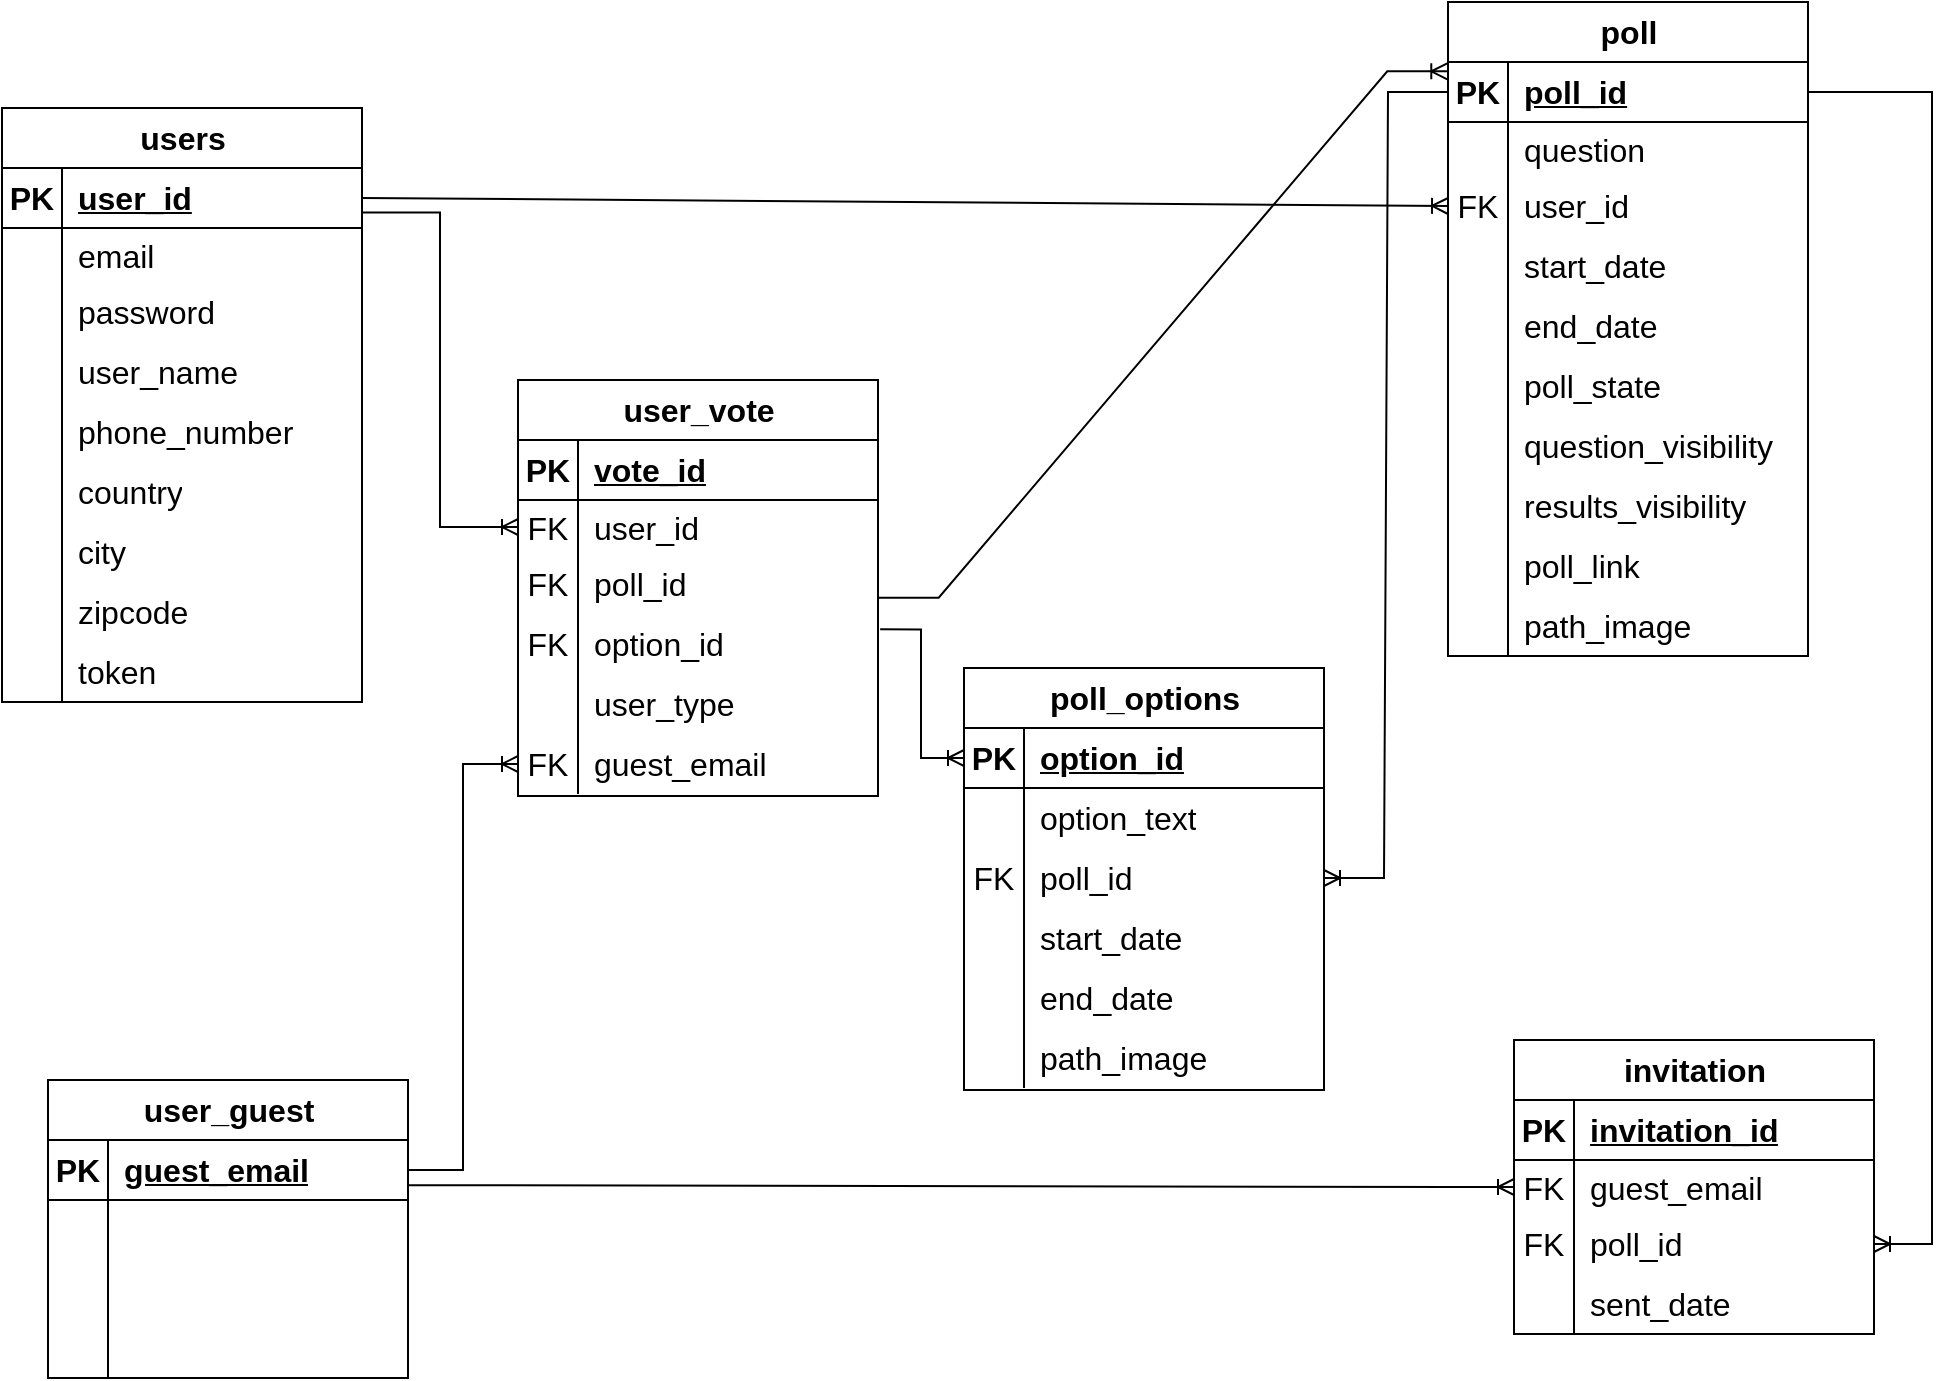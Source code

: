 <mxfile version="22.1.21" type="device">
  <diagram name="Pàgina-1" id="fmQEZchZk26lPYb0_kES">
    <mxGraphModel dx="936" dy="1348" grid="0" gridSize="10" guides="1" tooltips="1" connect="1" arrows="1" fold="1" page="0" pageScale="1" pageWidth="827" pageHeight="1169" math="0" shadow="0">
      <root>
        <mxCell id="0" />
        <mxCell id="1" parent="0" />
        <mxCell id="aVqWZDg22JpDwOADwvl0-1" value="users" style="shape=table;startSize=30;container=1;collapsible=1;childLayout=tableLayout;fixedRows=1;rowLines=0;fontStyle=1;align=center;resizeLast=1;html=1;fontSize=16;" parent="1" vertex="1">
          <mxGeometry x="90" y="-165" width="180" height="297" as="geometry" />
        </mxCell>
        <mxCell id="aVqWZDg22JpDwOADwvl0-2" value="" style="shape=tableRow;horizontal=0;startSize=0;swimlaneHead=0;swimlaneBody=0;fillColor=none;collapsible=0;dropTarget=0;points=[[0,0.5],[1,0.5]];portConstraint=eastwest;top=0;left=0;right=0;bottom=1;fontSize=16;" parent="aVqWZDg22JpDwOADwvl0-1" vertex="1">
          <mxGeometry y="30" width="180" height="30" as="geometry" />
        </mxCell>
        <mxCell id="aVqWZDg22JpDwOADwvl0-3" value="PK" style="shape=partialRectangle;connectable=0;fillColor=none;top=0;left=0;bottom=0;right=0;fontStyle=1;overflow=hidden;whiteSpace=wrap;html=1;fontSize=16;" parent="aVqWZDg22JpDwOADwvl0-2" vertex="1">
          <mxGeometry width="30" height="30" as="geometry">
            <mxRectangle width="30" height="30" as="alternateBounds" />
          </mxGeometry>
        </mxCell>
        <mxCell id="aVqWZDg22JpDwOADwvl0-4" value="user_id" style="shape=partialRectangle;connectable=0;fillColor=none;top=0;left=0;bottom=0;right=0;align=left;spacingLeft=6;fontStyle=5;overflow=hidden;whiteSpace=wrap;html=1;fontSize=16;" parent="aVqWZDg22JpDwOADwvl0-2" vertex="1">
          <mxGeometry x="30" width="150" height="30" as="geometry">
            <mxRectangle width="150" height="30" as="alternateBounds" />
          </mxGeometry>
        </mxCell>
        <mxCell id="aVqWZDg22JpDwOADwvl0-5" value="" style="shape=tableRow;horizontal=0;startSize=0;swimlaneHead=0;swimlaneBody=0;fillColor=none;collapsible=0;dropTarget=0;points=[[0,0.5],[1,0.5]];portConstraint=eastwest;top=0;left=0;right=0;bottom=0;fontSize=16;" parent="aVqWZDg22JpDwOADwvl0-1" vertex="1">
          <mxGeometry y="60" width="180" height="27" as="geometry" />
        </mxCell>
        <mxCell id="aVqWZDg22JpDwOADwvl0-6" value="" style="shape=partialRectangle;connectable=0;fillColor=none;top=0;left=0;bottom=0;right=0;editable=1;overflow=hidden;whiteSpace=wrap;html=1;fontSize=16;" parent="aVqWZDg22JpDwOADwvl0-5" vertex="1">
          <mxGeometry width="30" height="27" as="geometry">
            <mxRectangle width="30" height="27" as="alternateBounds" />
          </mxGeometry>
        </mxCell>
        <mxCell id="aVqWZDg22JpDwOADwvl0-7" value="email" style="shape=partialRectangle;connectable=0;fillColor=none;top=0;left=0;bottom=0;right=0;align=left;spacingLeft=6;overflow=hidden;whiteSpace=wrap;html=1;fontSize=16;" parent="aVqWZDg22JpDwOADwvl0-5" vertex="1">
          <mxGeometry x="30" width="150" height="27" as="geometry">
            <mxRectangle width="150" height="27" as="alternateBounds" />
          </mxGeometry>
        </mxCell>
        <mxCell id="aVqWZDg22JpDwOADwvl0-8" value="" style="shape=tableRow;horizontal=0;startSize=0;swimlaneHead=0;swimlaneBody=0;fillColor=none;collapsible=0;dropTarget=0;points=[[0,0.5],[1,0.5]];portConstraint=eastwest;top=0;left=0;right=0;bottom=0;fontSize=16;" parent="aVqWZDg22JpDwOADwvl0-1" vertex="1">
          <mxGeometry y="87" width="180" height="30" as="geometry" />
        </mxCell>
        <mxCell id="aVqWZDg22JpDwOADwvl0-9" value="" style="shape=partialRectangle;connectable=0;fillColor=none;top=0;left=0;bottom=0;right=0;editable=1;overflow=hidden;whiteSpace=wrap;html=1;fontSize=16;" parent="aVqWZDg22JpDwOADwvl0-8" vertex="1">
          <mxGeometry width="30" height="30" as="geometry">
            <mxRectangle width="30" height="30" as="alternateBounds" />
          </mxGeometry>
        </mxCell>
        <mxCell id="aVqWZDg22JpDwOADwvl0-10" value="password" style="shape=partialRectangle;connectable=0;fillColor=none;top=0;left=0;bottom=0;right=0;align=left;spacingLeft=6;overflow=hidden;whiteSpace=wrap;html=1;fontSize=16;" parent="aVqWZDg22JpDwOADwvl0-8" vertex="1">
          <mxGeometry x="30" width="150" height="30" as="geometry">
            <mxRectangle width="150" height="30" as="alternateBounds" />
          </mxGeometry>
        </mxCell>
        <mxCell id="aVqWZDg22JpDwOADwvl0-11" value="" style="shape=tableRow;horizontal=0;startSize=0;swimlaneHead=0;swimlaneBody=0;fillColor=none;collapsible=0;dropTarget=0;points=[[0,0.5],[1,0.5]];portConstraint=eastwest;top=0;left=0;right=0;bottom=0;fontSize=16;" parent="aVqWZDg22JpDwOADwvl0-1" vertex="1">
          <mxGeometry y="117" width="180" height="30" as="geometry" />
        </mxCell>
        <mxCell id="aVqWZDg22JpDwOADwvl0-12" value="" style="shape=partialRectangle;connectable=0;fillColor=none;top=0;left=0;bottom=0;right=0;editable=1;overflow=hidden;whiteSpace=wrap;html=1;fontSize=16;" parent="aVqWZDg22JpDwOADwvl0-11" vertex="1">
          <mxGeometry width="30" height="30" as="geometry">
            <mxRectangle width="30" height="30" as="alternateBounds" />
          </mxGeometry>
        </mxCell>
        <mxCell id="aVqWZDg22JpDwOADwvl0-13" value="user_name" style="shape=partialRectangle;connectable=0;fillColor=none;top=0;left=0;bottom=0;right=0;align=left;spacingLeft=6;overflow=hidden;whiteSpace=wrap;html=1;fontSize=16;" parent="aVqWZDg22JpDwOADwvl0-11" vertex="1">
          <mxGeometry x="30" width="150" height="30" as="geometry">
            <mxRectangle width="150" height="30" as="alternateBounds" />
          </mxGeometry>
        </mxCell>
        <mxCell id="1NCsNb9Ew9h6iSTO10cG-32" value="" style="shape=tableRow;horizontal=0;startSize=0;swimlaneHead=0;swimlaneBody=0;fillColor=none;collapsible=0;dropTarget=0;points=[[0,0.5],[1,0.5]];portConstraint=eastwest;top=0;left=0;right=0;bottom=0;fontSize=16;" vertex="1" parent="aVqWZDg22JpDwOADwvl0-1">
          <mxGeometry y="147" width="180" height="30" as="geometry" />
        </mxCell>
        <mxCell id="1NCsNb9Ew9h6iSTO10cG-33" value="" style="shape=partialRectangle;connectable=0;fillColor=none;top=0;left=0;bottom=0;right=0;editable=1;overflow=hidden;whiteSpace=wrap;html=1;fontSize=16;" vertex="1" parent="1NCsNb9Ew9h6iSTO10cG-32">
          <mxGeometry width="30" height="30" as="geometry">
            <mxRectangle width="30" height="30" as="alternateBounds" />
          </mxGeometry>
        </mxCell>
        <mxCell id="1NCsNb9Ew9h6iSTO10cG-34" value="phone_number" style="shape=partialRectangle;connectable=0;fillColor=none;top=0;left=0;bottom=0;right=0;align=left;spacingLeft=6;overflow=hidden;whiteSpace=wrap;html=1;fontSize=16;" vertex="1" parent="1NCsNb9Ew9h6iSTO10cG-32">
          <mxGeometry x="30" width="150" height="30" as="geometry">
            <mxRectangle width="150" height="30" as="alternateBounds" />
          </mxGeometry>
        </mxCell>
        <mxCell id="1NCsNb9Ew9h6iSTO10cG-35" value="" style="shape=tableRow;horizontal=0;startSize=0;swimlaneHead=0;swimlaneBody=0;fillColor=none;collapsible=0;dropTarget=0;points=[[0,0.5],[1,0.5]];portConstraint=eastwest;top=0;left=0;right=0;bottom=0;fontSize=16;" vertex="1" parent="aVqWZDg22JpDwOADwvl0-1">
          <mxGeometry y="177" width="180" height="30" as="geometry" />
        </mxCell>
        <mxCell id="1NCsNb9Ew9h6iSTO10cG-36" value="" style="shape=partialRectangle;connectable=0;fillColor=none;top=0;left=0;bottom=0;right=0;editable=1;overflow=hidden;whiteSpace=wrap;html=1;fontSize=16;" vertex="1" parent="1NCsNb9Ew9h6iSTO10cG-35">
          <mxGeometry width="30" height="30" as="geometry">
            <mxRectangle width="30" height="30" as="alternateBounds" />
          </mxGeometry>
        </mxCell>
        <mxCell id="1NCsNb9Ew9h6iSTO10cG-37" value="country" style="shape=partialRectangle;connectable=0;fillColor=none;top=0;left=0;bottom=0;right=0;align=left;spacingLeft=6;overflow=hidden;whiteSpace=wrap;html=1;fontSize=16;" vertex="1" parent="1NCsNb9Ew9h6iSTO10cG-35">
          <mxGeometry x="30" width="150" height="30" as="geometry">
            <mxRectangle width="150" height="30" as="alternateBounds" />
          </mxGeometry>
        </mxCell>
        <mxCell id="1NCsNb9Ew9h6iSTO10cG-38" value="" style="shape=tableRow;horizontal=0;startSize=0;swimlaneHead=0;swimlaneBody=0;fillColor=none;collapsible=0;dropTarget=0;points=[[0,0.5],[1,0.5]];portConstraint=eastwest;top=0;left=0;right=0;bottom=0;fontSize=16;" vertex="1" parent="aVqWZDg22JpDwOADwvl0-1">
          <mxGeometry y="207" width="180" height="30" as="geometry" />
        </mxCell>
        <mxCell id="1NCsNb9Ew9h6iSTO10cG-39" value="" style="shape=partialRectangle;connectable=0;fillColor=none;top=0;left=0;bottom=0;right=0;editable=1;overflow=hidden;whiteSpace=wrap;html=1;fontSize=16;" vertex="1" parent="1NCsNb9Ew9h6iSTO10cG-38">
          <mxGeometry width="30" height="30" as="geometry">
            <mxRectangle width="30" height="30" as="alternateBounds" />
          </mxGeometry>
        </mxCell>
        <mxCell id="1NCsNb9Ew9h6iSTO10cG-40" value="city" style="shape=partialRectangle;connectable=0;fillColor=none;top=0;left=0;bottom=0;right=0;align=left;spacingLeft=6;overflow=hidden;whiteSpace=wrap;html=1;fontSize=16;" vertex="1" parent="1NCsNb9Ew9h6iSTO10cG-38">
          <mxGeometry x="30" width="150" height="30" as="geometry">
            <mxRectangle width="150" height="30" as="alternateBounds" />
          </mxGeometry>
        </mxCell>
        <mxCell id="1NCsNb9Ew9h6iSTO10cG-41" value="" style="shape=tableRow;horizontal=0;startSize=0;swimlaneHead=0;swimlaneBody=0;fillColor=none;collapsible=0;dropTarget=0;points=[[0,0.5],[1,0.5]];portConstraint=eastwest;top=0;left=0;right=0;bottom=0;fontSize=16;" vertex="1" parent="aVqWZDg22JpDwOADwvl0-1">
          <mxGeometry y="237" width="180" height="30" as="geometry" />
        </mxCell>
        <mxCell id="1NCsNb9Ew9h6iSTO10cG-42" value="" style="shape=partialRectangle;connectable=0;fillColor=none;top=0;left=0;bottom=0;right=0;editable=1;overflow=hidden;whiteSpace=wrap;html=1;fontSize=16;" vertex="1" parent="1NCsNb9Ew9h6iSTO10cG-41">
          <mxGeometry width="30" height="30" as="geometry">
            <mxRectangle width="30" height="30" as="alternateBounds" />
          </mxGeometry>
        </mxCell>
        <mxCell id="1NCsNb9Ew9h6iSTO10cG-43" value="zipcode" style="shape=partialRectangle;connectable=0;fillColor=none;top=0;left=0;bottom=0;right=0;align=left;spacingLeft=6;overflow=hidden;whiteSpace=wrap;html=1;fontSize=16;" vertex="1" parent="1NCsNb9Ew9h6iSTO10cG-41">
          <mxGeometry x="30" width="150" height="30" as="geometry">
            <mxRectangle width="150" height="30" as="alternateBounds" />
          </mxGeometry>
        </mxCell>
        <mxCell id="1NCsNb9Ew9h6iSTO10cG-44" value="" style="shape=tableRow;horizontal=0;startSize=0;swimlaneHead=0;swimlaneBody=0;fillColor=none;collapsible=0;dropTarget=0;points=[[0,0.5],[1,0.5]];portConstraint=eastwest;top=0;left=0;right=0;bottom=0;fontSize=16;" vertex="1" parent="aVqWZDg22JpDwOADwvl0-1">
          <mxGeometry y="267" width="180" height="30" as="geometry" />
        </mxCell>
        <mxCell id="1NCsNb9Ew9h6iSTO10cG-45" value="" style="shape=partialRectangle;connectable=0;fillColor=none;top=0;left=0;bottom=0;right=0;editable=1;overflow=hidden;whiteSpace=wrap;html=1;fontSize=16;" vertex="1" parent="1NCsNb9Ew9h6iSTO10cG-44">
          <mxGeometry width="30" height="30" as="geometry">
            <mxRectangle width="30" height="30" as="alternateBounds" />
          </mxGeometry>
        </mxCell>
        <mxCell id="1NCsNb9Ew9h6iSTO10cG-46" value="token" style="shape=partialRectangle;connectable=0;fillColor=none;top=0;left=0;bottom=0;right=0;align=left;spacingLeft=6;overflow=hidden;whiteSpace=wrap;html=1;fontSize=16;" vertex="1" parent="1NCsNb9Ew9h6iSTO10cG-44">
          <mxGeometry x="30" width="150" height="30" as="geometry">
            <mxRectangle width="150" height="30" as="alternateBounds" />
          </mxGeometry>
        </mxCell>
        <mxCell id="aVqWZDg22JpDwOADwvl0-21" value="poll" style="shape=table;startSize=30;container=1;collapsible=1;childLayout=tableLayout;fixedRows=1;rowLines=0;fontStyle=1;align=center;resizeLast=1;html=1;fontSize=16;" parent="1" vertex="1">
          <mxGeometry x="813" y="-218" width="180" height="327" as="geometry" />
        </mxCell>
        <mxCell id="aVqWZDg22JpDwOADwvl0-22" value="" style="shape=tableRow;horizontal=0;startSize=0;swimlaneHead=0;swimlaneBody=0;fillColor=none;collapsible=0;dropTarget=0;points=[[0,0.5],[1,0.5]];portConstraint=eastwest;top=0;left=0;right=0;bottom=1;fontSize=16;" parent="aVqWZDg22JpDwOADwvl0-21" vertex="1">
          <mxGeometry y="30" width="180" height="30" as="geometry" />
        </mxCell>
        <mxCell id="aVqWZDg22JpDwOADwvl0-23" value="PK" style="shape=partialRectangle;connectable=0;fillColor=none;top=0;left=0;bottom=0;right=0;fontStyle=1;overflow=hidden;whiteSpace=wrap;html=1;fontSize=16;" parent="aVqWZDg22JpDwOADwvl0-22" vertex="1">
          <mxGeometry width="30" height="30" as="geometry">
            <mxRectangle width="30" height="30" as="alternateBounds" />
          </mxGeometry>
        </mxCell>
        <mxCell id="aVqWZDg22JpDwOADwvl0-24" value="poll_id" style="shape=partialRectangle;connectable=0;fillColor=none;top=0;left=0;bottom=0;right=0;align=left;spacingLeft=6;fontStyle=5;overflow=hidden;whiteSpace=wrap;html=1;fontSize=16;" parent="aVqWZDg22JpDwOADwvl0-22" vertex="1">
          <mxGeometry x="30" width="150" height="30" as="geometry">
            <mxRectangle width="150" height="30" as="alternateBounds" />
          </mxGeometry>
        </mxCell>
        <mxCell id="aVqWZDg22JpDwOADwvl0-25" value="" style="shape=tableRow;horizontal=0;startSize=0;swimlaneHead=0;swimlaneBody=0;fillColor=none;collapsible=0;dropTarget=0;points=[[0,0.5],[1,0.5]];portConstraint=eastwest;top=0;left=0;right=0;bottom=0;fontSize=16;" parent="aVqWZDg22JpDwOADwvl0-21" vertex="1">
          <mxGeometry y="60" width="180" height="27" as="geometry" />
        </mxCell>
        <mxCell id="aVqWZDg22JpDwOADwvl0-26" value="" style="shape=partialRectangle;connectable=0;fillColor=none;top=0;left=0;bottom=0;right=0;editable=1;overflow=hidden;whiteSpace=wrap;html=1;fontSize=16;" parent="aVqWZDg22JpDwOADwvl0-25" vertex="1">
          <mxGeometry width="30" height="27" as="geometry">
            <mxRectangle width="30" height="27" as="alternateBounds" />
          </mxGeometry>
        </mxCell>
        <mxCell id="aVqWZDg22JpDwOADwvl0-27" value="question" style="shape=partialRectangle;connectable=0;fillColor=none;top=0;left=0;bottom=0;right=0;align=left;spacingLeft=6;overflow=hidden;whiteSpace=wrap;html=1;fontSize=16;" parent="aVqWZDg22JpDwOADwvl0-25" vertex="1">
          <mxGeometry x="30" width="150" height="27" as="geometry">
            <mxRectangle width="150" height="27" as="alternateBounds" />
          </mxGeometry>
        </mxCell>
        <mxCell id="aVqWZDg22JpDwOADwvl0-28" value="" style="shape=tableRow;horizontal=0;startSize=0;swimlaneHead=0;swimlaneBody=0;fillColor=none;collapsible=0;dropTarget=0;points=[[0,0.5],[1,0.5]];portConstraint=eastwest;top=0;left=0;right=0;bottom=0;fontSize=16;" parent="aVqWZDg22JpDwOADwvl0-21" vertex="1">
          <mxGeometry y="87" width="180" height="30" as="geometry" />
        </mxCell>
        <mxCell id="aVqWZDg22JpDwOADwvl0-29" value="FK" style="shape=partialRectangle;connectable=0;fillColor=none;top=0;left=0;bottom=0;right=0;editable=1;overflow=hidden;whiteSpace=wrap;html=1;fontSize=16;" parent="aVqWZDg22JpDwOADwvl0-28" vertex="1">
          <mxGeometry width="30" height="30" as="geometry">
            <mxRectangle width="30" height="30" as="alternateBounds" />
          </mxGeometry>
        </mxCell>
        <mxCell id="aVqWZDg22JpDwOADwvl0-30" value="user_id" style="shape=partialRectangle;connectable=0;fillColor=none;top=0;left=0;bottom=0;right=0;align=left;spacingLeft=6;overflow=hidden;whiteSpace=wrap;html=1;fontSize=16;" parent="aVqWZDg22JpDwOADwvl0-28" vertex="1">
          <mxGeometry x="30" width="150" height="30" as="geometry">
            <mxRectangle width="150" height="30" as="alternateBounds" />
          </mxGeometry>
        </mxCell>
        <mxCell id="aVqWZDg22JpDwOADwvl0-31" value="" style="shape=tableRow;horizontal=0;startSize=0;swimlaneHead=0;swimlaneBody=0;fillColor=none;collapsible=0;dropTarget=0;points=[[0,0.5],[1,0.5]];portConstraint=eastwest;top=0;left=0;right=0;bottom=0;fontSize=16;" parent="aVqWZDg22JpDwOADwvl0-21" vertex="1">
          <mxGeometry y="117" width="180" height="30" as="geometry" />
        </mxCell>
        <mxCell id="aVqWZDg22JpDwOADwvl0-32" value="" style="shape=partialRectangle;connectable=0;fillColor=none;top=0;left=0;bottom=0;right=0;editable=1;overflow=hidden;whiteSpace=wrap;html=1;fontSize=16;" parent="aVqWZDg22JpDwOADwvl0-31" vertex="1">
          <mxGeometry width="30" height="30" as="geometry">
            <mxRectangle width="30" height="30" as="alternateBounds" />
          </mxGeometry>
        </mxCell>
        <mxCell id="aVqWZDg22JpDwOADwvl0-33" value="start_date" style="shape=partialRectangle;connectable=0;fillColor=none;top=0;left=0;bottom=0;right=0;align=left;spacingLeft=6;overflow=hidden;whiteSpace=wrap;html=1;fontSize=16;" parent="aVqWZDg22JpDwOADwvl0-31" vertex="1">
          <mxGeometry x="30" width="150" height="30" as="geometry">
            <mxRectangle width="150" height="30" as="alternateBounds" />
          </mxGeometry>
        </mxCell>
        <mxCell id="1NCsNb9Ew9h6iSTO10cG-2" value="" style="shape=tableRow;horizontal=0;startSize=0;swimlaneHead=0;swimlaneBody=0;fillColor=none;collapsible=0;dropTarget=0;points=[[0,0.5],[1,0.5]];portConstraint=eastwest;top=0;left=0;right=0;bottom=0;fontSize=16;" vertex="1" parent="aVqWZDg22JpDwOADwvl0-21">
          <mxGeometry y="147" width="180" height="30" as="geometry" />
        </mxCell>
        <mxCell id="1NCsNb9Ew9h6iSTO10cG-3" value="" style="shape=partialRectangle;connectable=0;fillColor=none;top=0;left=0;bottom=0;right=0;editable=1;overflow=hidden;whiteSpace=wrap;html=1;fontSize=16;" vertex="1" parent="1NCsNb9Ew9h6iSTO10cG-2">
          <mxGeometry width="30" height="30" as="geometry">
            <mxRectangle width="30" height="30" as="alternateBounds" />
          </mxGeometry>
        </mxCell>
        <mxCell id="1NCsNb9Ew9h6iSTO10cG-4" value="end_date" style="shape=partialRectangle;connectable=0;fillColor=none;top=0;left=0;bottom=0;right=0;align=left;spacingLeft=6;overflow=hidden;whiteSpace=wrap;html=1;fontSize=16;" vertex="1" parent="1NCsNb9Ew9h6iSTO10cG-2">
          <mxGeometry x="30" width="150" height="30" as="geometry">
            <mxRectangle width="150" height="30" as="alternateBounds" />
          </mxGeometry>
        </mxCell>
        <mxCell id="1NCsNb9Ew9h6iSTO10cG-5" value="" style="shape=tableRow;horizontal=0;startSize=0;swimlaneHead=0;swimlaneBody=0;fillColor=none;collapsible=0;dropTarget=0;points=[[0,0.5],[1,0.5]];portConstraint=eastwest;top=0;left=0;right=0;bottom=0;fontSize=16;" vertex="1" parent="aVqWZDg22JpDwOADwvl0-21">
          <mxGeometry y="177" width="180" height="30" as="geometry" />
        </mxCell>
        <mxCell id="1NCsNb9Ew9h6iSTO10cG-6" value="" style="shape=partialRectangle;connectable=0;fillColor=none;top=0;left=0;bottom=0;right=0;editable=1;overflow=hidden;whiteSpace=wrap;html=1;fontSize=16;" vertex="1" parent="1NCsNb9Ew9h6iSTO10cG-5">
          <mxGeometry width="30" height="30" as="geometry">
            <mxRectangle width="30" height="30" as="alternateBounds" />
          </mxGeometry>
        </mxCell>
        <mxCell id="1NCsNb9Ew9h6iSTO10cG-7" value="poll_state" style="shape=partialRectangle;connectable=0;fillColor=none;top=0;left=0;bottom=0;right=0;align=left;spacingLeft=6;overflow=hidden;whiteSpace=wrap;html=1;fontSize=16;" vertex="1" parent="1NCsNb9Ew9h6iSTO10cG-5">
          <mxGeometry x="30" width="150" height="30" as="geometry">
            <mxRectangle width="150" height="30" as="alternateBounds" />
          </mxGeometry>
        </mxCell>
        <mxCell id="1NCsNb9Ew9h6iSTO10cG-8" value="" style="shape=tableRow;horizontal=0;startSize=0;swimlaneHead=0;swimlaneBody=0;fillColor=none;collapsible=0;dropTarget=0;points=[[0,0.5],[1,0.5]];portConstraint=eastwest;top=0;left=0;right=0;bottom=0;fontSize=16;" vertex="1" parent="aVqWZDg22JpDwOADwvl0-21">
          <mxGeometry y="207" width="180" height="30" as="geometry" />
        </mxCell>
        <mxCell id="1NCsNb9Ew9h6iSTO10cG-9" value="" style="shape=partialRectangle;connectable=0;fillColor=none;top=0;left=0;bottom=0;right=0;editable=1;overflow=hidden;whiteSpace=wrap;html=1;fontSize=16;" vertex="1" parent="1NCsNb9Ew9h6iSTO10cG-8">
          <mxGeometry width="30" height="30" as="geometry">
            <mxRectangle width="30" height="30" as="alternateBounds" />
          </mxGeometry>
        </mxCell>
        <mxCell id="1NCsNb9Ew9h6iSTO10cG-10" value="question_visibility" style="shape=partialRectangle;connectable=0;fillColor=none;top=0;left=0;bottom=0;right=0;align=left;spacingLeft=6;overflow=hidden;whiteSpace=wrap;html=1;fontSize=16;" vertex="1" parent="1NCsNb9Ew9h6iSTO10cG-8">
          <mxGeometry x="30" width="150" height="30" as="geometry">
            <mxRectangle width="150" height="30" as="alternateBounds" />
          </mxGeometry>
        </mxCell>
        <mxCell id="1NCsNb9Ew9h6iSTO10cG-11" value="" style="shape=tableRow;horizontal=0;startSize=0;swimlaneHead=0;swimlaneBody=0;fillColor=none;collapsible=0;dropTarget=0;points=[[0,0.5],[1,0.5]];portConstraint=eastwest;top=0;left=0;right=0;bottom=0;fontSize=16;" vertex="1" parent="aVqWZDg22JpDwOADwvl0-21">
          <mxGeometry y="237" width="180" height="30" as="geometry" />
        </mxCell>
        <mxCell id="1NCsNb9Ew9h6iSTO10cG-12" value="" style="shape=partialRectangle;connectable=0;fillColor=none;top=0;left=0;bottom=0;right=0;editable=1;overflow=hidden;whiteSpace=wrap;html=1;fontSize=16;" vertex="1" parent="1NCsNb9Ew9h6iSTO10cG-11">
          <mxGeometry width="30" height="30" as="geometry">
            <mxRectangle width="30" height="30" as="alternateBounds" />
          </mxGeometry>
        </mxCell>
        <mxCell id="1NCsNb9Ew9h6iSTO10cG-13" value="results_visibility" style="shape=partialRectangle;connectable=0;fillColor=none;top=0;left=0;bottom=0;right=0;align=left;spacingLeft=6;overflow=hidden;whiteSpace=wrap;html=1;fontSize=16;" vertex="1" parent="1NCsNb9Ew9h6iSTO10cG-11">
          <mxGeometry x="30" width="150" height="30" as="geometry">
            <mxRectangle width="150" height="30" as="alternateBounds" />
          </mxGeometry>
        </mxCell>
        <mxCell id="1NCsNb9Ew9h6iSTO10cG-14" value="" style="shape=tableRow;horizontal=0;startSize=0;swimlaneHead=0;swimlaneBody=0;fillColor=none;collapsible=0;dropTarget=0;points=[[0,0.5],[1,0.5]];portConstraint=eastwest;top=0;left=0;right=0;bottom=0;fontSize=16;" vertex="1" parent="aVqWZDg22JpDwOADwvl0-21">
          <mxGeometry y="267" width="180" height="30" as="geometry" />
        </mxCell>
        <mxCell id="1NCsNb9Ew9h6iSTO10cG-15" value="" style="shape=partialRectangle;connectable=0;fillColor=none;top=0;left=0;bottom=0;right=0;editable=1;overflow=hidden;whiteSpace=wrap;html=1;fontSize=16;" vertex="1" parent="1NCsNb9Ew9h6iSTO10cG-14">
          <mxGeometry width="30" height="30" as="geometry">
            <mxRectangle width="30" height="30" as="alternateBounds" />
          </mxGeometry>
        </mxCell>
        <mxCell id="1NCsNb9Ew9h6iSTO10cG-16" value="poll_link" style="shape=partialRectangle;connectable=0;fillColor=none;top=0;left=0;bottom=0;right=0;align=left;spacingLeft=6;overflow=hidden;whiteSpace=wrap;html=1;fontSize=16;" vertex="1" parent="1NCsNb9Ew9h6iSTO10cG-14">
          <mxGeometry x="30" width="150" height="30" as="geometry">
            <mxRectangle width="150" height="30" as="alternateBounds" />
          </mxGeometry>
        </mxCell>
        <mxCell id="1NCsNb9Ew9h6iSTO10cG-17" value="" style="shape=tableRow;horizontal=0;startSize=0;swimlaneHead=0;swimlaneBody=0;fillColor=none;collapsible=0;dropTarget=0;points=[[0,0.5],[1,0.5]];portConstraint=eastwest;top=0;left=0;right=0;bottom=0;fontSize=16;" vertex="1" parent="aVqWZDg22JpDwOADwvl0-21">
          <mxGeometry y="297" width="180" height="30" as="geometry" />
        </mxCell>
        <mxCell id="1NCsNb9Ew9h6iSTO10cG-18" value="" style="shape=partialRectangle;connectable=0;fillColor=none;top=0;left=0;bottom=0;right=0;editable=1;overflow=hidden;whiteSpace=wrap;html=1;fontSize=16;" vertex="1" parent="1NCsNb9Ew9h6iSTO10cG-17">
          <mxGeometry width="30" height="30" as="geometry">
            <mxRectangle width="30" height="30" as="alternateBounds" />
          </mxGeometry>
        </mxCell>
        <mxCell id="1NCsNb9Ew9h6iSTO10cG-19" value="path_image" style="shape=partialRectangle;connectable=0;fillColor=none;top=0;left=0;bottom=0;right=0;align=left;spacingLeft=6;overflow=hidden;whiteSpace=wrap;html=1;fontSize=16;" vertex="1" parent="1NCsNb9Ew9h6iSTO10cG-17">
          <mxGeometry x="30" width="150" height="30" as="geometry">
            <mxRectangle width="150" height="30" as="alternateBounds" />
          </mxGeometry>
        </mxCell>
        <mxCell id="aVqWZDg22JpDwOADwvl0-38" value="poll_options" style="shape=table;startSize=30;container=1;collapsible=1;childLayout=tableLayout;fixedRows=1;rowLines=0;fontStyle=1;align=center;resizeLast=1;html=1;fontSize=16;" parent="1" vertex="1">
          <mxGeometry x="571" y="115" width="180" height="211" as="geometry" />
        </mxCell>
        <mxCell id="aVqWZDg22JpDwOADwvl0-39" value="" style="shape=tableRow;horizontal=0;startSize=0;swimlaneHead=0;swimlaneBody=0;fillColor=none;collapsible=0;dropTarget=0;points=[[0,0.5],[1,0.5]];portConstraint=eastwest;top=0;left=0;right=0;bottom=1;fontSize=16;" parent="aVqWZDg22JpDwOADwvl0-38" vertex="1">
          <mxGeometry y="30" width="180" height="30" as="geometry" />
        </mxCell>
        <mxCell id="aVqWZDg22JpDwOADwvl0-40" value="PK" style="shape=partialRectangle;connectable=0;fillColor=none;top=0;left=0;bottom=0;right=0;fontStyle=1;overflow=hidden;whiteSpace=wrap;html=1;fontSize=16;" parent="aVqWZDg22JpDwOADwvl0-39" vertex="1">
          <mxGeometry width="30" height="30" as="geometry">
            <mxRectangle width="30" height="30" as="alternateBounds" />
          </mxGeometry>
        </mxCell>
        <mxCell id="aVqWZDg22JpDwOADwvl0-41" value="option_id" style="shape=partialRectangle;connectable=0;fillColor=none;top=0;left=0;bottom=0;right=0;align=left;spacingLeft=6;fontStyle=5;overflow=hidden;whiteSpace=wrap;html=1;fontSize=16;" parent="aVqWZDg22JpDwOADwvl0-39" vertex="1">
          <mxGeometry x="30" width="150" height="30" as="geometry">
            <mxRectangle width="150" height="30" as="alternateBounds" />
          </mxGeometry>
        </mxCell>
        <mxCell id="aVqWZDg22JpDwOADwvl0-42" value="" style="shape=tableRow;horizontal=0;startSize=0;swimlaneHead=0;swimlaneBody=0;fillColor=none;collapsible=0;dropTarget=0;points=[[0,0.5],[1,0.5]];portConstraint=eastwest;top=0;left=0;right=0;bottom=0;fontSize=16;" parent="aVqWZDg22JpDwOADwvl0-38" vertex="1">
          <mxGeometry y="60" width="180" height="30" as="geometry" />
        </mxCell>
        <mxCell id="aVqWZDg22JpDwOADwvl0-43" value="" style="shape=partialRectangle;connectable=0;fillColor=none;top=0;left=0;bottom=0;right=0;editable=1;overflow=hidden;whiteSpace=wrap;html=1;fontSize=16;" parent="aVqWZDg22JpDwOADwvl0-42" vertex="1">
          <mxGeometry width="30" height="30" as="geometry">
            <mxRectangle width="30" height="30" as="alternateBounds" />
          </mxGeometry>
        </mxCell>
        <mxCell id="aVqWZDg22JpDwOADwvl0-44" value="option_text" style="shape=partialRectangle;connectable=0;fillColor=none;top=0;left=0;bottom=0;right=0;align=left;spacingLeft=6;overflow=hidden;whiteSpace=wrap;html=1;fontSize=16;" parent="aVqWZDg22JpDwOADwvl0-42" vertex="1">
          <mxGeometry x="30" width="150" height="30" as="geometry">
            <mxRectangle width="150" height="30" as="alternateBounds" />
          </mxGeometry>
        </mxCell>
        <mxCell id="aVqWZDg22JpDwOADwvl0-45" value="" style="shape=tableRow;horizontal=0;startSize=0;swimlaneHead=0;swimlaneBody=0;fillColor=none;collapsible=0;dropTarget=0;points=[[0,0.5],[1,0.5]];portConstraint=eastwest;top=0;left=0;right=0;bottom=0;fontSize=16;" parent="aVqWZDg22JpDwOADwvl0-38" vertex="1">
          <mxGeometry y="90" width="180" height="30" as="geometry" />
        </mxCell>
        <mxCell id="aVqWZDg22JpDwOADwvl0-46" value="FK" style="shape=partialRectangle;connectable=0;fillColor=none;top=0;left=0;bottom=0;right=0;editable=1;overflow=hidden;whiteSpace=wrap;html=1;fontSize=16;" parent="aVqWZDg22JpDwOADwvl0-45" vertex="1">
          <mxGeometry width="30" height="30" as="geometry">
            <mxRectangle width="30" height="30" as="alternateBounds" />
          </mxGeometry>
        </mxCell>
        <mxCell id="aVqWZDg22JpDwOADwvl0-47" value="poll_id" style="shape=partialRectangle;connectable=0;fillColor=none;top=0;left=0;bottom=0;right=0;align=left;spacingLeft=6;overflow=hidden;whiteSpace=wrap;html=1;fontSize=16;" parent="aVqWZDg22JpDwOADwvl0-45" vertex="1">
          <mxGeometry x="30" width="150" height="30" as="geometry">
            <mxRectangle width="150" height="30" as="alternateBounds" />
          </mxGeometry>
        </mxCell>
        <mxCell id="aVqWZDg22JpDwOADwvl0-48" value="" style="shape=tableRow;horizontal=0;startSize=0;swimlaneHead=0;swimlaneBody=0;fillColor=none;collapsible=0;dropTarget=0;points=[[0,0.5],[1,0.5]];portConstraint=eastwest;top=0;left=0;right=0;bottom=0;fontSize=16;" parent="aVqWZDg22JpDwOADwvl0-38" vertex="1">
          <mxGeometry y="120" width="180" height="30" as="geometry" />
        </mxCell>
        <mxCell id="aVqWZDg22JpDwOADwvl0-49" value="" style="shape=partialRectangle;connectable=0;fillColor=none;top=0;left=0;bottom=0;right=0;editable=1;overflow=hidden;whiteSpace=wrap;html=1;fontSize=16;" parent="aVqWZDg22JpDwOADwvl0-48" vertex="1">
          <mxGeometry width="30" height="30" as="geometry">
            <mxRectangle width="30" height="30" as="alternateBounds" />
          </mxGeometry>
        </mxCell>
        <mxCell id="aVqWZDg22JpDwOADwvl0-50" value="start_date" style="shape=partialRectangle;connectable=0;fillColor=none;top=0;left=0;bottom=0;right=0;align=left;spacingLeft=6;overflow=hidden;whiteSpace=wrap;html=1;fontSize=16;" parent="aVqWZDg22JpDwOADwvl0-48" vertex="1">
          <mxGeometry x="30" width="150" height="30" as="geometry">
            <mxRectangle width="150" height="30" as="alternateBounds" />
          </mxGeometry>
        </mxCell>
        <mxCell id="1NCsNb9Ew9h6iSTO10cG-47" value="" style="shape=tableRow;horizontal=0;startSize=0;swimlaneHead=0;swimlaneBody=0;fillColor=none;collapsible=0;dropTarget=0;points=[[0,0.5],[1,0.5]];portConstraint=eastwest;top=0;left=0;right=0;bottom=0;fontSize=16;" vertex="1" parent="aVqWZDg22JpDwOADwvl0-38">
          <mxGeometry y="150" width="180" height="30" as="geometry" />
        </mxCell>
        <mxCell id="1NCsNb9Ew9h6iSTO10cG-48" value="" style="shape=partialRectangle;connectable=0;fillColor=none;top=0;left=0;bottom=0;right=0;editable=1;overflow=hidden;whiteSpace=wrap;html=1;fontSize=16;" vertex="1" parent="1NCsNb9Ew9h6iSTO10cG-47">
          <mxGeometry width="30" height="30" as="geometry">
            <mxRectangle width="30" height="30" as="alternateBounds" />
          </mxGeometry>
        </mxCell>
        <mxCell id="1NCsNb9Ew9h6iSTO10cG-49" value="end_date" style="shape=partialRectangle;connectable=0;fillColor=none;top=0;left=0;bottom=0;right=0;align=left;spacingLeft=6;overflow=hidden;whiteSpace=wrap;html=1;fontSize=16;" vertex="1" parent="1NCsNb9Ew9h6iSTO10cG-47">
          <mxGeometry x="30" width="150" height="30" as="geometry">
            <mxRectangle width="150" height="30" as="alternateBounds" />
          </mxGeometry>
        </mxCell>
        <mxCell id="1NCsNb9Ew9h6iSTO10cG-50" value="" style="shape=tableRow;horizontal=0;startSize=0;swimlaneHead=0;swimlaneBody=0;fillColor=none;collapsible=0;dropTarget=0;points=[[0,0.5],[1,0.5]];portConstraint=eastwest;top=0;left=0;right=0;bottom=0;fontSize=16;" vertex="1" parent="aVqWZDg22JpDwOADwvl0-38">
          <mxGeometry y="180" width="180" height="30" as="geometry" />
        </mxCell>
        <mxCell id="1NCsNb9Ew9h6iSTO10cG-51" value="" style="shape=partialRectangle;connectable=0;fillColor=none;top=0;left=0;bottom=0;right=0;editable=1;overflow=hidden;whiteSpace=wrap;html=1;fontSize=16;" vertex="1" parent="1NCsNb9Ew9h6iSTO10cG-50">
          <mxGeometry width="30" height="30" as="geometry">
            <mxRectangle width="30" height="30" as="alternateBounds" />
          </mxGeometry>
        </mxCell>
        <mxCell id="1NCsNb9Ew9h6iSTO10cG-52" value="path_image" style="shape=partialRectangle;connectable=0;fillColor=none;top=0;left=0;bottom=0;right=0;align=left;spacingLeft=6;overflow=hidden;whiteSpace=wrap;html=1;fontSize=16;" vertex="1" parent="1NCsNb9Ew9h6iSTO10cG-50">
          <mxGeometry x="30" width="150" height="30" as="geometry">
            <mxRectangle width="150" height="30" as="alternateBounds" />
          </mxGeometry>
        </mxCell>
        <mxCell id="aVqWZDg22JpDwOADwvl0-51" value="user_vote" style="shape=table;startSize=30;container=1;collapsible=1;childLayout=tableLayout;fixedRows=1;rowLines=0;fontStyle=1;align=center;resizeLast=1;html=1;fontSize=16;" parent="1" vertex="1">
          <mxGeometry x="348" y="-29" width="180" height="208" as="geometry" />
        </mxCell>
        <mxCell id="aVqWZDg22JpDwOADwvl0-52" value="" style="shape=tableRow;horizontal=0;startSize=0;swimlaneHead=0;swimlaneBody=0;fillColor=none;collapsible=0;dropTarget=0;points=[[0,0.5],[1,0.5]];portConstraint=eastwest;top=0;left=0;right=0;bottom=1;fontSize=16;" parent="aVqWZDg22JpDwOADwvl0-51" vertex="1">
          <mxGeometry y="30" width="180" height="30" as="geometry" />
        </mxCell>
        <mxCell id="aVqWZDg22JpDwOADwvl0-53" value="PK" style="shape=partialRectangle;connectable=0;fillColor=none;top=0;left=0;bottom=0;right=0;fontStyle=1;overflow=hidden;whiteSpace=wrap;html=1;fontSize=16;" parent="aVqWZDg22JpDwOADwvl0-52" vertex="1">
          <mxGeometry width="30" height="30" as="geometry">
            <mxRectangle width="30" height="30" as="alternateBounds" />
          </mxGeometry>
        </mxCell>
        <mxCell id="aVqWZDg22JpDwOADwvl0-54" value="vote_id" style="shape=partialRectangle;connectable=0;fillColor=none;top=0;left=0;bottom=0;right=0;align=left;spacingLeft=6;fontStyle=5;overflow=hidden;whiteSpace=wrap;html=1;fontSize=16;" parent="aVqWZDg22JpDwOADwvl0-52" vertex="1">
          <mxGeometry x="30" width="150" height="30" as="geometry">
            <mxRectangle width="150" height="30" as="alternateBounds" />
          </mxGeometry>
        </mxCell>
        <mxCell id="aVqWZDg22JpDwOADwvl0-55" value="" style="shape=tableRow;horizontal=0;startSize=0;swimlaneHead=0;swimlaneBody=0;fillColor=none;collapsible=0;dropTarget=0;points=[[0,0.5],[1,0.5]];portConstraint=eastwest;top=0;left=0;right=0;bottom=0;fontSize=16;" parent="aVqWZDg22JpDwOADwvl0-51" vertex="1">
          <mxGeometry y="60" width="180" height="27" as="geometry" />
        </mxCell>
        <mxCell id="aVqWZDg22JpDwOADwvl0-56" value="FK" style="shape=partialRectangle;connectable=0;fillColor=none;top=0;left=0;bottom=0;right=0;editable=1;overflow=hidden;whiteSpace=wrap;html=1;fontSize=16;" parent="aVqWZDg22JpDwOADwvl0-55" vertex="1">
          <mxGeometry width="30" height="27" as="geometry">
            <mxRectangle width="30" height="27" as="alternateBounds" />
          </mxGeometry>
        </mxCell>
        <mxCell id="aVqWZDg22JpDwOADwvl0-57" value="user_id" style="shape=partialRectangle;connectable=0;fillColor=none;top=0;left=0;bottom=0;right=0;align=left;spacingLeft=6;overflow=hidden;whiteSpace=wrap;html=1;fontSize=16;" parent="aVqWZDg22JpDwOADwvl0-55" vertex="1">
          <mxGeometry x="30" width="150" height="27" as="geometry">
            <mxRectangle width="150" height="27" as="alternateBounds" />
          </mxGeometry>
        </mxCell>
        <mxCell id="aVqWZDg22JpDwOADwvl0-58" value="" style="shape=tableRow;horizontal=0;startSize=0;swimlaneHead=0;swimlaneBody=0;fillColor=none;collapsible=0;dropTarget=0;points=[[0,0.5],[1,0.5]];portConstraint=eastwest;top=0;left=0;right=0;bottom=0;fontSize=16;" parent="aVqWZDg22JpDwOADwvl0-51" vertex="1">
          <mxGeometry y="87" width="180" height="30" as="geometry" />
        </mxCell>
        <mxCell id="aVqWZDg22JpDwOADwvl0-59" value="FK" style="shape=partialRectangle;connectable=0;fillColor=none;top=0;left=0;bottom=0;right=0;editable=1;overflow=hidden;whiteSpace=wrap;html=1;fontSize=16;" parent="aVqWZDg22JpDwOADwvl0-58" vertex="1">
          <mxGeometry width="30" height="30" as="geometry">
            <mxRectangle width="30" height="30" as="alternateBounds" />
          </mxGeometry>
        </mxCell>
        <mxCell id="aVqWZDg22JpDwOADwvl0-60" value="poll_id" style="shape=partialRectangle;connectable=0;fillColor=none;top=0;left=0;bottom=0;right=0;align=left;spacingLeft=6;overflow=hidden;whiteSpace=wrap;html=1;fontSize=16;" parent="aVqWZDg22JpDwOADwvl0-58" vertex="1">
          <mxGeometry x="30" width="150" height="30" as="geometry">
            <mxRectangle width="150" height="30" as="alternateBounds" />
          </mxGeometry>
        </mxCell>
        <mxCell id="1NCsNb9Ew9h6iSTO10cG-20" value="" style="shape=tableRow;horizontal=0;startSize=0;swimlaneHead=0;swimlaneBody=0;fillColor=none;collapsible=0;dropTarget=0;points=[[0,0.5],[1,0.5]];portConstraint=eastwest;top=0;left=0;right=0;bottom=0;fontSize=16;" vertex="1" parent="aVqWZDg22JpDwOADwvl0-51">
          <mxGeometry y="117" width="180" height="30" as="geometry" />
        </mxCell>
        <mxCell id="1NCsNb9Ew9h6iSTO10cG-21" value="FK" style="shape=partialRectangle;connectable=0;fillColor=none;top=0;left=0;bottom=0;right=0;editable=1;overflow=hidden;whiteSpace=wrap;html=1;fontSize=16;" vertex="1" parent="1NCsNb9Ew9h6iSTO10cG-20">
          <mxGeometry width="30" height="30" as="geometry">
            <mxRectangle width="30" height="30" as="alternateBounds" />
          </mxGeometry>
        </mxCell>
        <mxCell id="1NCsNb9Ew9h6iSTO10cG-22" value="option_id" style="shape=partialRectangle;connectable=0;fillColor=none;top=0;left=0;bottom=0;right=0;align=left;spacingLeft=6;overflow=hidden;whiteSpace=wrap;html=1;fontSize=16;" vertex="1" parent="1NCsNb9Ew9h6iSTO10cG-20">
          <mxGeometry x="30" width="150" height="30" as="geometry">
            <mxRectangle width="150" height="30" as="alternateBounds" />
          </mxGeometry>
        </mxCell>
        <mxCell id="1NCsNb9Ew9h6iSTO10cG-23" value="" style="shape=tableRow;horizontal=0;startSize=0;swimlaneHead=0;swimlaneBody=0;fillColor=none;collapsible=0;dropTarget=0;points=[[0,0.5],[1,0.5]];portConstraint=eastwest;top=0;left=0;right=0;bottom=0;fontSize=16;" vertex="1" parent="aVqWZDg22JpDwOADwvl0-51">
          <mxGeometry y="147" width="180" height="30" as="geometry" />
        </mxCell>
        <mxCell id="1NCsNb9Ew9h6iSTO10cG-24" value="" style="shape=partialRectangle;connectable=0;fillColor=none;top=0;left=0;bottom=0;right=0;editable=1;overflow=hidden;whiteSpace=wrap;html=1;fontSize=16;" vertex="1" parent="1NCsNb9Ew9h6iSTO10cG-23">
          <mxGeometry width="30" height="30" as="geometry">
            <mxRectangle width="30" height="30" as="alternateBounds" />
          </mxGeometry>
        </mxCell>
        <mxCell id="1NCsNb9Ew9h6iSTO10cG-25" value="user_type" style="shape=partialRectangle;connectable=0;fillColor=none;top=0;left=0;bottom=0;right=0;align=left;spacingLeft=6;overflow=hidden;whiteSpace=wrap;html=1;fontSize=16;" vertex="1" parent="1NCsNb9Ew9h6iSTO10cG-23">
          <mxGeometry x="30" width="150" height="30" as="geometry">
            <mxRectangle width="150" height="30" as="alternateBounds" />
          </mxGeometry>
        </mxCell>
        <mxCell id="1NCsNb9Ew9h6iSTO10cG-26" value="" style="shape=tableRow;horizontal=0;startSize=0;swimlaneHead=0;swimlaneBody=0;fillColor=none;collapsible=0;dropTarget=0;points=[[0,0.5],[1,0.5]];portConstraint=eastwest;top=0;left=0;right=0;bottom=0;fontSize=16;" vertex="1" parent="aVqWZDg22JpDwOADwvl0-51">
          <mxGeometry y="177" width="180" height="30" as="geometry" />
        </mxCell>
        <mxCell id="1NCsNb9Ew9h6iSTO10cG-27" value="FK" style="shape=partialRectangle;connectable=0;fillColor=none;top=0;left=0;bottom=0;right=0;editable=1;overflow=hidden;whiteSpace=wrap;html=1;fontSize=16;" vertex="1" parent="1NCsNb9Ew9h6iSTO10cG-26">
          <mxGeometry width="30" height="30" as="geometry">
            <mxRectangle width="30" height="30" as="alternateBounds" />
          </mxGeometry>
        </mxCell>
        <mxCell id="1NCsNb9Ew9h6iSTO10cG-28" value="guest_email" style="shape=partialRectangle;connectable=0;fillColor=none;top=0;left=0;bottom=0;right=0;align=left;spacingLeft=6;overflow=hidden;whiteSpace=wrap;html=1;fontSize=16;" vertex="1" parent="1NCsNb9Ew9h6iSTO10cG-26">
          <mxGeometry x="30" width="150" height="30" as="geometry">
            <mxRectangle width="150" height="30" as="alternateBounds" />
          </mxGeometry>
        </mxCell>
        <mxCell id="aVqWZDg22JpDwOADwvl0-69" value="user_guest" style="shape=table;startSize=30;container=1;collapsible=1;childLayout=tableLayout;fixedRows=1;rowLines=0;fontStyle=1;align=center;resizeLast=1;html=1;fontSize=16;" parent="1" vertex="1">
          <mxGeometry x="113" y="321" width="180" height="149" as="geometry" />
        </mxCell>
        <mxCell id="aVqWZDg22JpDwOADwvl0-70" value="" style="shape=tableRow;horizontal=0;startSize=0;swimlaneHead=0;swimlaneBody=0;fillColor=none;collapsible=0;dropTarget=0;points=[[0,0.5],[1,0.5]];portConstraint=eastwest;top=0;left=0;right=0;bottom=1;fontSize=16;" parent="aVqWZDg22JpDwOADwvl0-69" vertex="1">
          <mxGeometry y="30" width="180" height="30" as="geometry" />
        </mxCell>
        <mxCell id="aVqWZDg22JpDwOADwvl0-71" value="PK" style="shape=partialRectangle;connectable=0;fillColor=none;top=0;left=0;bottom=0;right=0;fontStyle=1;overflow=hidden;whiteSpace=wrap;html=1;fontSize=16;" parent="aVqWZDg22JpDwOADwvl0-70" vertex="1">
          <mxGeometry width="30" height="30" as="geometry">
            <mxRectangle width="30" height="30" as="alternateBounds" />
          </mxGeometry>
        </mxCell>
        <mxCell id="aVqWZDg22JpDwOADwvl0-72" value="guest_email" style="shape=partialRectangle;connectable=0;fillColor=none;top=0;left=0;bottom=0;right=0;align=left;spacingLeft=6;fontStyle=5;overflow=hidden;whiteSpace=wrap;html=1;fontSize=16;" parent="aVqWZDg22JpDwOADwvl0-70" vertex="1">
          <mxGeometry x="30" width="150" height="30" as="geometry">
            <mxRectangle width="150" height="30" as="alternateBounds" />
          </mxGeometry>
        </mxCell>
        <mxCell id="aVqWZDg22JpDwOADwvl0-73" value="" style="shape=tableRow;horizontal=0;startSize=0;swimlaneHead=0;swimlaneBody=0;fillColor=none;collapsible=0;dropTarget=0;points=[[0,0.5],[1,0.5]];portConstraint=eastwest;top=0;left=0;right=0;bottom=0;fontSize=16;" parent="aVqWZDg22JpDwOADwvl0-69" vertex="1">
          <mxGeometry y="60" width="180" height="27" as="geometry" />
        </mxCell>
        <mxCell id="aVqWZDg22JpDwOADwvl0-74" value="" style="shape=partialRectangle;connectable=0;fillColor=none;top=0;left=0;bottom=0;right=0;editable=1;overflow=hidden;whiteSpace=wrap;html=1;fontSize=16;" parent="aVqWZDg22JpDwOADwvl0-73" vertex="1">
          <mxGeometry width="30" height="27" as="geometry">
            <mxRectangle width="30" height="27" as="alternateBounds" />
          </mxGeometry>
        </mxCell>
        <mxCell id="aVqWZDg22JpDwOADwvl0-75" value="" style="shape=partialRectangle;connectable=0;fillColor=none;top=0;left=0;bottom=0;right=0;align=left;spacingLeft=6;overflow=hidden;whiteSpace=wrap;html=1;fontSize=16;" parent="aVqWZDg22JpDwOADwvl0-73" vertex="1">
          <mxGeometry x="30" width="150" height="27" as="geometry">
            <mxRectangle width="150" height="27" as="alternateBounds" />
          </mxGeometry>
        </mxCell>
        <mxCell id="aVqWZDg22JpDwOADwvl0-76" value="" style="shape=tableRow;horizontal=0;startSize=0;swimlaneHead=0;swimlaneBody=0;fillColor=none;collapsible=0;dropTarget=0;points=[[0,0.5],[1,0.5]];portConstraint=eastwest;top=0;left=0;right=0;bottom=0;fontSize=16;" parent="aVqWZDg22JpDwOADwvl0-69" vertex="1">
          <mxGeometry y="87" width="180" height="30" as="geometry" />
        </mxCell>
        <mxCell id="aVqWZDg22JpDwOADwvl0-77" value="" style="shape=partialRectangle;connectable=0;fillColor=none;top=0;left=0;bottom=0;right=0;editable=1;overflow=hidden;whiteSpace=wrap;html=1;fontSize=16;" parent="aVqWZDg22JpDwOADwvl0-76" vertex="1">
          <mxGeometry width="30" height="30" as="geometry">
            <mxRectangle width="30" height="30" as="alternateBounds" />
          </mxGeometry>
        </mxCell>
        <mxCell id="aVqWZDg22JpDwOADwvl0-78" value="" style="shape=partialRectangle;connectable=0;fillColor=none;top=0;left=0;bottom=0;right=0;align=left;spacingLeft=6;overflow=hidden;whiteSpace=wrap;html=1;fontSize=16;" parent="aVqWZDg22JpDwOADwvl0-76" vertex="1">
          <mxGeometry x="30" width="150" height="30" as="geometry">
            <mxRectangle width="150" height="30" as="alternateBounds" />
          </mxGeometry>
        </mxCell>
        <mxCell id="aVqWZDg22JpDwOADwvl0-79" value="" style="shape=tableRow;horizontal=0;startSize=0;swimlaneHead=0;swimlaneBody=0;fillColor=none;collapsible=0;dropTarget=0;points=[[0,0.5],[1,0.5]];portConstraint=eastwest;top=0;left=0;right=0;bottom=0;fontSize=16;" parent="aVqWZDg22JpDwOADwvl0-69" vertex="1">
          <mxGeometry y="117" width="180" height="32" as="geometry" />
        </mxCell>
        <mxCell id="aVqWZDg22JpDwOADwvl0-80" value="" style="shape=partialRectangle;connectable=0;fillColor=none;top=0;left=0;bottom=0;right=0;editable=1;overflow=hidden;whiteSpace=wrap;html=1;fontSize=16;" parent="aVqWZDg22JpDwOADwvl0-79" vertex="1">
          <mxGeometry width="30" height="32" as="geometry">
            <mxRectangle width="30" height="32" as="alternateBounds" />
          </mxGeometry>
        </mxCell>
        <mxCell id="aVqWZDg22JpDwOADwvl0-81" value="" style="shape=partialRectangle;connectable=0;fillColor=none;top=0;left=0;bottom=0;right=0;align=left;spacingLeft=6;overflow=hidden;whiteSpace=wrap;html=1;fontSize=16;" parent="aVqWZDg22JpDwOADwvl0-79" vertex="1">
          <mxGeometry x="30" width="150" height="32" as="geometry">
            <mxRectangle width="150" height="32" as="alternateBounds" />
          </mxGeometry>
        </mxCell>
        <mxCell id="aVqWZDg22JpDwOADwvl0-101" value="invitation" style="shape=table;startSize=30;container=1;collapsible=1;childLayout=tableLayout;fixedRows=1;rowLines=0;fontStyle=1;align=center;resizeLast=1;html=1;fontSize=16;" parent="1" vertex="1">
          <mxGeometry x="846" y="301" width="180" height="147" as="geometry" />
        </mxCell>
        <mxCell id="aVqWZDg22JpDwOADwvl0-102" value="" style="shape=tableRow;horizontal=0;startSize=0;swimlaneHead=0;swimlaneBody=0;fillColor=none;collapsible=0;dropTarget=0;points=[[0,0.5],[1,0.5]];portConstraint=eastwest;top=0;left=0;right=0;bottom=1;fontSize=16;" parent="aVqWZDg22JpDwOADwvl0-101" vertex="1">
          <mxGeometry y="30" width="180" height="30" as="geometry" />
        </mxCell>
        <mxCell id="aVqWZDg22JpDwOADwvl0-103" value="PK" style="shape=partialRectangle;connectable=0;fillColor=none;top=0;left=0;bottom=0;right=0;fontStyle=1;overflow=hidden;whiteSpace=wrap;html=1;fontSize=16;" parent="aVqWZDg22JpDwOADwvl0-102" vertex="1">
          <mxGeometry width="30" height="30" as="geometry">
            <mxRectangle width="30" height="30" as="alternateBounds" />
          </mxGeometry>
        </mxCell>
        <mxCell id="aVqWZDg22JpDwOADwvl0-104" value="invitation_id" style="shape=partialRectangle;connectable=0;fillColor=none;top=0;left=0;bottom=0;right=0;align=left;spacingLeft=6;fontStyle=5;overflow=hidden;whiteSpace=wrap;html=1;fontSize=16;" parent="aVqWZDg22JpDwOADwvl0-102" vertex="1">
          <mxGeometry x="30" width="150" height="30" as="geometry">
            <mxRectangle width="150" height="30" as="alternateBounds" />
          </mxGeometry>
        </mxCell>
        <mxCell id="aVqWZDg22JpDwOADwvl0-105" value="" style="shape=tableRow;horizontal=0;startSize=0;swimlaneHead=0;swimlaneBody=0;fillColor=none;collapsible=0;dropTarget=0;points=[[0,0.5],[1,0.5]];portConstraint=eastwest;top=0;left=0;right=0;bottom=0;fontSize=16;" parent="aVqWZDg22JpDwOADwvl0-101" vertex="1">
          <mxGeometry y="60" width="180" height="27" as="geometry" />
        </mxCell>
        <mxCell id="aVqWZDg22JpDwOADwvl0-106" value="FK" style="shape=partialRectangle;connectable=0;fillColor=none;top=0;left=0;bottom=0;right=0;editable=1;overflow=hidden;whiteSpace=wrap;html=1;fontSize=16;" parent="aVqWZDg22JpDwOADwvl0-105" vertex="1">
          <mxGeometry width="30" height="27" as="geometry">
            <mxRectangle width="30" height="27" as="alternateBounds" />
          </mxGeometry>
        </mxCell>
        <mxCell id="aVqWZDg22JpDwOADwvl0-107" value="guest_email" style="shape=partialRectangle;connectable=0;fillColor=none;top=0;left=0;bottom=0;right=0;align=left;spacingLeft=6;overflow=hidden;whiteSpace=wrap;html=1;fontSize=16;" parent="aVqWZDg22JpDwOADwvl0-105" vertex="1">
          <mxGeometry x="30" width="150" height="27" as="geometry">
            <mxRectangle width="150" height="27" as="alternateBounds" />
          </mxGeometry>
        </mxCell>
        <mxCell id="aVqWZDg22JpDwOADwvl0-108" value="" style="shape=tableRow;horizontal=0;startSize=0;swimlaneHead=0;swimlaneBody=0;fillColor=none;collapsible=0;dropTarget=0;points=[[0,0.5],[1,0.5]];portConstraint=eastwest;top=0;left=0;right=0;bottom=0;fontSize=16;" parent="aVqWZDg22JpDwOADwvl0-101" vertex="1">
          <mxGeometry y="87" width="180" height="30" as="geometry" />
        </mxCell>
        <mxCell id="aVqWZDg22JpDwOADwvl0-109" value="FK" style="shape=partialRectangle;connectable=0;fillColor=none;top=0;left=0;bottom=0;right=0;editable=1;overflow=hidden;whiteSpace=wrap;html=1;fontSize=16;" parent="aVqWZDg22JpDwOADwvl0-108" vertex="1">
          <mxGeometry width="30" height="30" as="geometry">
            <mxRectangle width="30" height="30" as="alternateBounds" />
          </mxGeometry>
        </mxCell>
        <mxCell id="aVqWZDg22JpDwOADwvl0-110" value="poll_id" style="shape=partialRectangle;connectable=0;fillColor=none;top=0;left=0;bottom=0;right=0;align=left;spacingLeft=6;overflow=hidden;whiteSpace=wrap;html=1;fontSize=16;" parent="aVqWZDg22JpDwOADwvl0-108" vertex="1">
          <mxGeometry x="30" width="150" height="30" as="geometry">
            <mxRectangle width="150" height="30" as="alternateBounds" />
          </mxGeometry>
        </mxCell>
        <mxCell id="aVqWZDg22JpDwOADwvl0-111" value="" style="shape=tableRow;horizontal=0;startSize=0;swimlaneHead=0;swimlaneBody=0;fillColor=none;collapsible=0;dropTarget=0;points=[[0,0.5],[1,0.5]];portConstraint=eastwest;top=0;left=0;right=0;bottom=0;fontSize=16;" parent="aVqWZDg22JpDwOADwvl0-101" vertex="1">
          <mxGeometry y="117" width="180" height="30" as="geometry" />
        </mxCell>
        <mxCell id="aVqWZDg22JpDwOADwvl0-112" value="" style="shape=partialRectangle;connectable=0;fillColor=none;top=0;left=0;bottom=0;right=0;editable=1;overflow=hidden;whiteSpace=wrap;html=1;fontSize=16;" parent="aVqWZDg22JpDwOADwvl0-111" vertex="1">
          <mxGeometry width="30" height="30" as="geometry">
            <mxRectangle width="30" height="30" as="alternateBounds" />
          </mxGeometry>
        </mxCell>
        <mxCell id="aVqWZDg22JpDwOADwvl0-113" value="sent_date" style="shape=partialRectangle;connectable=0;fillColor=none;top=0;left=0;bottom=0;right=0;align=left;spacingLeft=6;overflow=hidden;whiteSpace=wrap;html=1;fontSize=16;" parent="aVqWZDg22JpDwOADwvl0-111" vertex="1">
          <mxGeometry x="30" width="150" height="30" as="geometry">
            <mxRectangle width="150" height="30" as="alternateBounds" />
          </mxGeometry>
        </mxCell>
        <mxCell id="1NCsNb9Ew9h6iSTO10cG-63" value="" style="fontSize=12;html=1;endArrow=ERoneToMany;rounded=0;exitX=1;exitY=0.5;exitDx=0;exitDy=0;entryX=0;entryY=0.5;entryDx=0;entryDy=0;" edge="1" parent="1" source="aVqWZDg22JpDwOADwvl0-2" target="aVqWZDg22JpDwOADwvl0-28">
          <mxGeometry width="100" height="100" relative="1" as="geometry">
            <mxPoint x="491" y="231" as="sourcePoint" />
            <mxPoint x="591" y="131" as="targetPoint" />
          </mxGeometry>
        </mxCell>
        <mxCell id="1NCsNb9Ew9h6iSTO10cG-65" value="" style="edgeStyle=orthogonalEdgeStyle;fontSize=12;html=1;endArrow=ERoneToMany;rounded=0;entryX=0;entryY=0.5;entryDx=0;entryDy=0;exitX=0.999;exitY=0.741;exitDx=0;exitDy=0;exitPerimeter=0;" edge="1" parent="1" source="aVqWZDg22JpDwOADwvl0-2" target="aVqWZDg22JpDwOADwvl0-55">
          <mxGeometry width="100" height="100" relative="1" as="geometry">
            <mxPoint x="403" y="-110" as="sourcePoint" />
            <mxPoint x="955" y="136" as="targetPoint" />
          </mxGeometry>
        </mxCell>
        <mxCell id="1NCsNb9Ew9h6iSTO10cG-66" value="" style="edgeStyle=orthogonalEdgeStyle;fontSize=12;html=1;endArrow=ERoneToMany;rounded=0;exitX=1;exitY=0.5;exitDx=0;exitDy=0;entryX=0;entryY=0.5;entryDx=0;entryDy=0;" edge="1" parent="1" source="aVqWZDg22JpDwOADwvl0-70" target="1NCsNb9Ew9h6iSTO10cG-26">
          <mxGeometry width="100" height="100" relative="1" as="geometry">
            <mxPoint x="855" y="336" as="sourcePoint" />
            <mxPoint x="955" y="236" as="targetPoint" />
          </mxGeometry>
        </mxCell>
        <mxCell id="1NCsNb9Ew9h6iSTO10cG-69" value="" style="edgeStyle=entityRelationEdgeStyle;fontSize=12;html=1;endArrow=ERoneToMany;rounded=0;exitX=0;exitY=0.5;exitDx=0;exitDy=0;entryX=1;entryY=0.5;entryDx=0;entryDy=0;" edge="1" parent="1" source="aVqWZDg22JpDwOADwvl0-22" target="aVqWZDg22JpDwOADwvl0-45">
          <mxGeometry width="100" height="100" relative="1" as="geometry">
            <mxPoint x="718" y="124" as="sourcePoint" />
            <mxPoint x="818" y="24" as="targetPoint" />
            <Array as="points">
              <mxPoint x="787" y="41" />
              <mxPoint x="792" y="116" />
            </Array>
          </mxGeometry>
        </mxCell>
        <mxCell id="1NCsNb9Ew9h6iSTO10cG-72" value="" style="edgeStyle=orthogonalEdgeStyle;fontSize=12;html=1;endArrow=ERoneToMany;rounded=0;exitX=1.006;exitY=0.256;exitDx=0;exitDy=0;exitPerimeter=0;entryX=0;entryY=0.5;entryDx=0;entryDy=0;" edge="1" parent="1" source="1NCsNb9Ew9h6iSTO10cG-20" target="aVqWZDg22JpDwOADwvl0-39">
          <mxGeometry width="100" height="100" relative="1" as="geometry">
            <mxPoint x="718" y="41" as="sourcePoint" />
            <mxPoint x="818" y="-59" as="targetPoint" />
          </mxGeometry>
        </mxCell>
        <mxCell id="1NCsNb9Ew9h6iSTO10cG-73" value="" style="edgeStyle=entityRelationEdgeStyle;fontSize=12;html=1;endArrow=ERoneToMany;rounded=0;exitX=1.002;exitY=0.728;exitDx=0;exitDy=0;exitPerimeter=0;entryX=-0.002;entryY=0.156;entryDx=0;entryDy=0;entryPerimeter=0;" edge="1" parent="1" source="aVqWZDg22JpDwOADwvl0-58" target="aVqWZDg22JpDwOADwvl0-22">
          <mxGeometry width="100" height="100" relative="1" as="geometry">
            <mxPoint x="718" y="124" as="sourcePoint" />
            <mxPoint x="818" y="24" as="targetPoint" />
          </mxGeometry>
        </mxCell>
        <mxCell id="1NCsNb9Ew9h6iSTO10cG-74" value="" style="edgeStyle=orthogonalEdgeStyle;fontSize=12;html=1;endArrow=ERoneToMany;rounded=0;exitX=1;exitY=0.5;exitDx=0;exitDy=0;entryX=1;entryY=0.5;entryDx=0;entryDy=0;" edge="1" parent="1" source="aVqWZDg22JpDwOADwvl0-22" target="aVqWZDg22JpDwOADwvl0-108">
          <mxGeometry width="100" height="100" relative="1" as="geometry">
            <mxPoint x="601" y="91" as="sourcePoint" />
            <mxPoint x="701" y="-9" as="targetPoint" />
            <Array as="points">
              <mxPoint x="1055" y="-173" />
              <mxPoint x="1055" y="403" />
            </Array>
          </mxGeometry>
        </mxCell>
        <mxCell id="1NCsNb9Ew9h6iSTO10cG-75" value="" style="edgeStyle=entityRelationEdgeStyle;fontSize=12;html=1;endArrow=ERoneToMany;rounded=0;exitX=0.999;exitY=0.755;exitDx=0;exitDy=0;exitPerimeter=0;entryX=0;entryY=0.5;entryDx=0;entryDy=0;" edge="1" parent="1" source="aVqWZDg22JpDwOADwvl0-70" target="aVqWZDg22JpDwOADwvl0-105">
          <mxGeometry width="100" height="100" relative="1" as="geometry">
            <mxPoint x="471" y="91" as="sourcePoint" />
            <mxPoint x="571" y="-9" as="targetPoint" />
          </mxGeometry>
        </mxCell>
      </root>
    </mxGraphModel>
  </diagram>
</mxfile>
